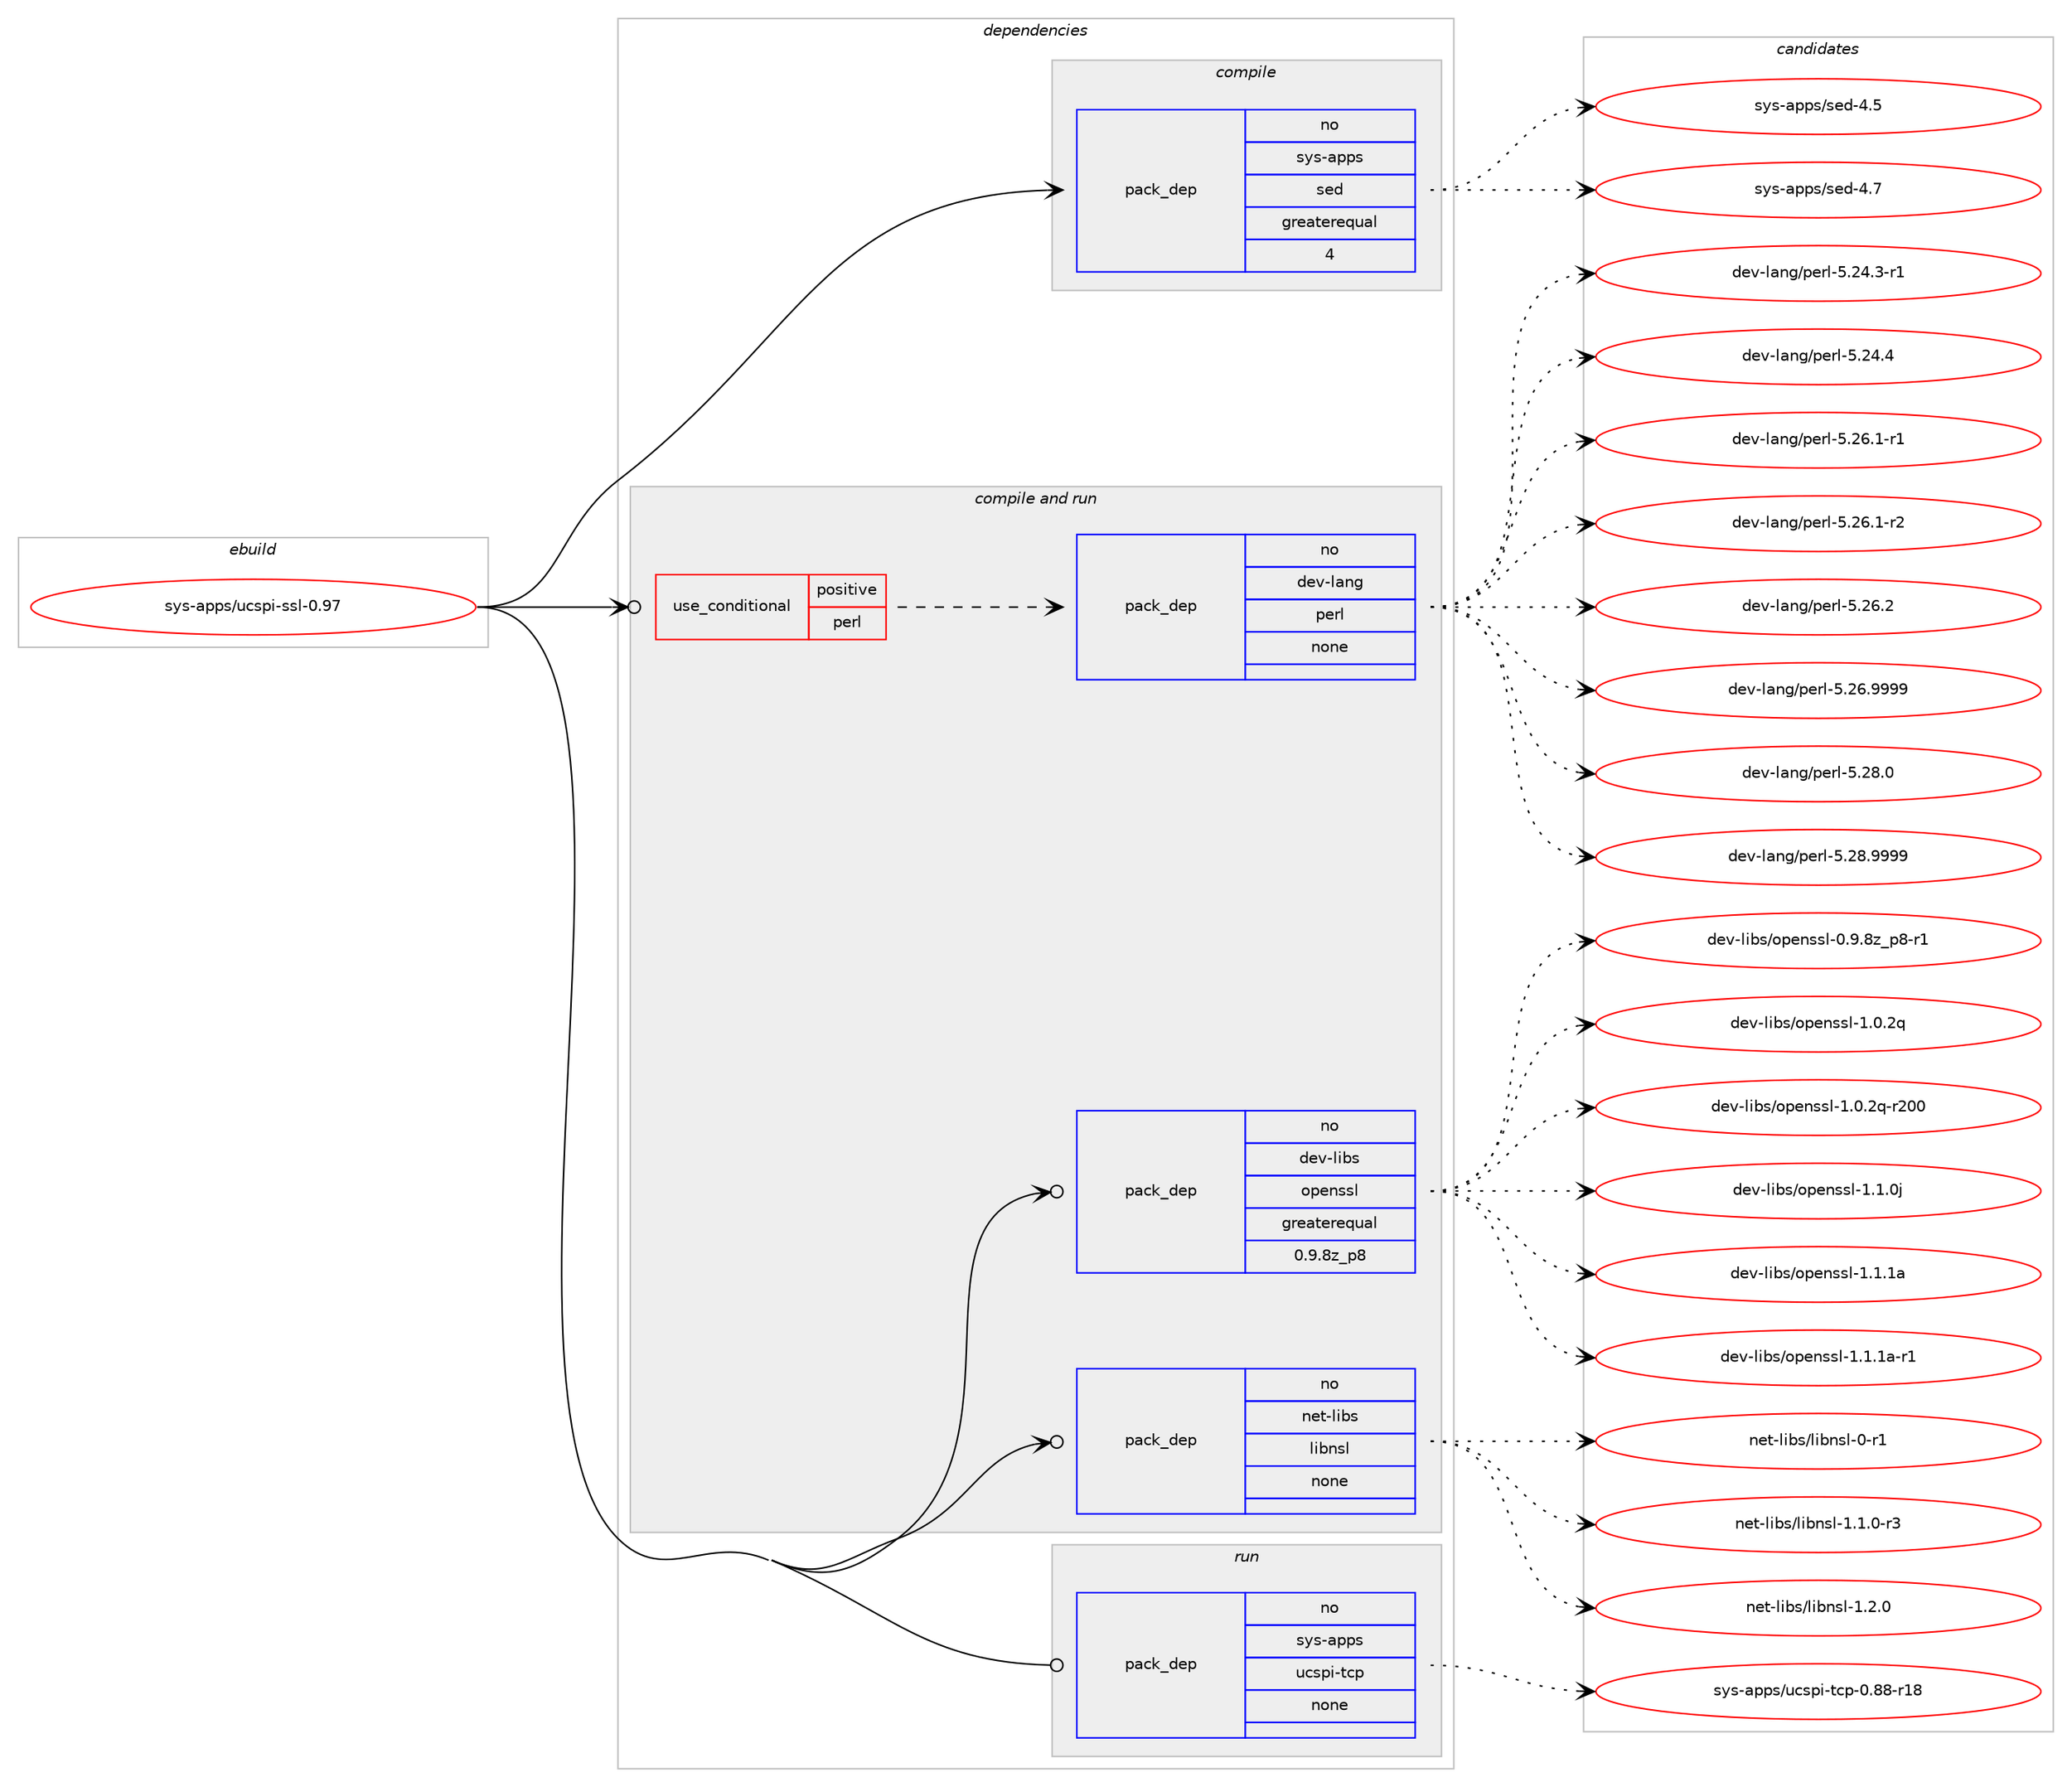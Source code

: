 digraph prolog {

# *************
# Graph options
# *************

newrank=true;
concentrate=true;
compound=true;
graph [rankdir=LR,fontname=Helvetica,fontsize=10,ranksep=1.5];#, ranksep=2.5, nodesep=0.2];
edge  [arrowhead=vee];
node  [fontname=Helvetica,fontsize=10];

# **********
# The ebuild
# **********

subgraph cluster_leftcol {
color=gray;
rank=same;
label=<<i>ebuild</i>>;
id [label="sys-apps/ucspi-ssl-0.97", color=red, width=4, href="../sys-apps/ucspi-ssl-0.97.svg"];
}

# ****************
# The dependencies
# ****************

subgraph cluster_midcol {
color=gray;
label=<<i>dependencies</i>>;
subgraph cluster_compile {
fillcolor="#eeeeee";
style=filled;
label=<<i>compile</i>>;
subgraph pack5402 {
dependency6551 [label=<<TABLE BORDER="0" CELLBORDER="1" CELLSPACING="0" CELLPADDING="4" WIDTH="220"><TR><TD ROWSPAN="6" CELLPADDING="30">pack_dep</TD></TR><TR><TD WIDTH="110">no</TD></TR><TR><TD>sys-apps</TD></TR><TR><TD>sed</TD></TR><TR><TD>greaterequal</TD></TR><TR><TD>4</TD></TR></TABLE>>, shape=none, color=blue];
}
id:e -> dependency6551:w [weight=20,style="solid",arrowhead="vee"];
}
subgraph cluster_compileandrun {
fillcolor="#eeeeee";
style=filled;
label=<<i>compile and run</i>>;
subgraph cond1002 {
dependency6552 [label=<<TABLE BORDER="0" CELLBORDER="1" CELLSPACING="0" CELLPADDING="4"><TR><TD ROWSPAN="3" CELLPADDING="10">use_conditional</TD></TR><TR><TD>positive</TD></TR><TR><TD>perl</TD></TR></TABLE>>, shape=none, color=red];
subgraph pack5403 {
dependency6553 [label=<<TABLE BORDER="0" CELLBORDER="1" CELLSPACING="0" CELLPADDING="4" WIDTH="220"><TR><TD ROWSPAN="6" CELLPADDING="30">pack_dep</TD></TR><TR><TD WIDTH="110">no</TD></TR><TR><TD>dev-lang</TD></TR><TR><TD>perl</TD></TR><TR><TD>none</TD></TR><TR><TD></TD></TR></TABLE>>, shape=none, color=blue];
}
dependency6552:e -> dependency6553:w [weight=20,style="dashed",arrowhead="vee"];
}
id:e -> dependency6552:w [weight=20,style="solid",arrowhead="odotvee"];
subgraph pack5404 {
dependency6554 [label=<<TABLE BORDER="0" CELLBORDER="1" CELLSPACING="0" CELLPADDING="4" WIDTH="220"><TR><TD ROWSPAN="6" CELLPADDING="30">pack_dep</TD></TR><TR><TD WIDTH="110">no</TD></TR><TR><TD>dev-libs</TD></TR><TR><TD>openssl</TD></TR><TR><TD>greaterequal</TD></TR><TR><TD>0.9.8z_p8</TD></TR></TABLE>>, shape=none, color=blue];
}
id:e -> dependency6554:w [weight=20,style="solid",arrowhead="odotvee"];
subgraph pack5405 {
dependency6555 [label=<<TABLE BORDER="0" CELLBORDER="1" CELLSPACING="0" CELLPADDING="4" WIDTH="220"><TR><TD ROWSPAN="6" CELLPADDING="30">pack_dep</TD></TR><TR><TD WIDTH="110">no</TD></TR><TR><TD>net-libs</TD></TR><TR><TD>libnsl</TD></TR><TR><TD>none</TD></TR><TR><TD></TD></TR></TABLE>>, shape=none, color=blue];
}
id:e -> dependency6555:w [weight=20,style="solid",arrowhead="odotvee"];
}
subgraph cluster_run {
fillcolor="#eeeeee";
style=filled;
label=<<i>run</i>>;
subgraph pack5406 {
dependency6556 [label=<<TABLE BORDER="0" CELLBORDER="1" CELLSPACING="0" CELLPADDING="4" WIDTH="220"><TR><TD ROWSPAN="6" CELLPADDING="30">pack_dep</TD></TR><TR><TD WIDTH="110">no</TD></TR><TR><TD>sys-apps</TD></TR><TR><TD>ucspi-tcp</TD></TR><TR><TD>none</TD></TR><TR><TD></TD></TR></TABLE>>, shape=none, color=blue];
}
id:e -> dependency6556:w [weight=20,style="solid",arrowhead="odot"];
}
}

# **************
# The candidates
# **************

subgraph cluster_choices {
rank=same;
color=gray;
label=<<i>candidates</i>>;

subgraph choice5402 {
color=black;
nodesep=1;
choice11512111545971121121154711510110045524653 [label="sys-apps/sed-4.5", color=red, width=4,href="../sys-apps/sed-4.5.svg"];
choice11512111545971121121154711510110045524655 [label="sys-apps/sed-4.7", color=red, width=4,href="../sys-apps/sed-4.7.svg"];
dependency6551:e -> choice11512111545971121121154711510110045524653:w [style=dotted,weight="100"];
dependency6551:e -> choice11512111545971121121154711510110045524655:w [style=dotted,weight="100"];
}
subgraph choice5403 {
color=black;
nodesep=1;
choice100101118451089711010347112101114108455346505246514511449 [label="dev-lang/perl-5.24.3-r1", color=red, width=4,href="../dev-lang/perl-5.24.3-r1.svg"];
choice10010111845108971101034711210111410845534650524652 [label="dev-lang/perl-5.24.4", color=red, width=4,href="../dev-lang/perl-5.24.4.svg"];
choice100101118451089711010347112101114108455346505446494511449 [label="dev-lang/perl-5.26.1-r1", color=red, width=4,href="../dev-lang/perl-5.26.1-r1.svg"];
choice100101118451089711010347112101114108455346505446494511450 [label="dev-lang/perl-5.26.1-r2", color=red, width=4,href="../dev-lang/perl-5.26.1-r2.svg"];
choice10010111845108971101034711210111410845534650544650 [label="dev-lang/perl-5.26.2", color=red, width=4,href="../dev-lang/perl-5.26.2.svg"];
choice10010111845108971101034711210111410845534650544657575757 [label="dev-lang/perl-5.26.9999", color=red, width=4,href="../dev-lang/perl-5.26.9999.svg"];
choice10010111845108971101034711210111410845534650564648 [label="dev-lang/perl-5.28.0", color=red, width=4,href="../dev-lang/perl-5.28.0.svg"];
choice10010111845108971101034711210111410845534650564657575757 [label="dev-lang/perl-5.28.9999", color=red, width=4,href="../dev-lang/perl-5.28.9999.svg"];
dependency6553:e -> choice100101118451089711010347112101114108455346505246514511449:w [style=dotted,weight="100"];
dependency6553:e -> choice10010111845108971101034711210111410845534650524652:w [style=dotted,weight="100"];
dependency6553:e -> choice100101118451089711010347112101114108455346505446494511449:w [style=dotted,weight="100"];
dependency6553:e -> choice100101118451089711010347112101114108455346505446494511450:w [style=dotted,weight="100"];
dependency6553:e -> choice10010111845108971101034711210111410845534650544650:w [style=dotted,weight="100"];
dependency6553:e -> choice10010111845108971101034711210111410845534650544657575757:w [style=dotted,weight="100"];
dependency6553:e -> choice10010111845108971101034711210111410845534650564648:w [style=dotted,weight="100"];
dependency6553:e -> choice10010111845108971101034711210111410845534650564657575757:w [style=dotted,weight="100"];
}
subgraph choice5404 {
color=black;
nodesep=1;
choice10010111845108105981154711111210111011511510845484657465612295112564511449 [label="dev-libs/openssl-0.9.8z_p8-r1", color=red, width=4,href="../dev-libs/openssl-0.9.8z_p8-r1.svg"];
choice100101118451081059811547111112101110115115108454946484650113 [label="dev-libs/openssl-1.0.2q", color=red, width=4,href="../dev-libs/openssl-1.0.2q.svg"];
choice10010111845108105981154711111210111011511510845494648465011345114504848 [label="dev-libs/openssl-1.0.2q-r200", color=red, width=4,href="../dev-libs/openssl-1.0.2q-r200.svg"];
choice100101118451081059811547111112101110115115108454946494648106 [label="dev-libs/openssl-1.1.0j", color=red, width=4,href="../dev-libs/openssl-1.1.0j.svg"];
choice10010111845108105981154711111210111011511510845494649464997 [label="dev-libs/openssl-1.1.1a", color=red, width=4,href="../dev-libs/openssl-1.1.1a.svg"];
choice100101118451081059811547111112101110115115108454946494649974511449 [label="dev-libs/openssl-1.1.1a-r1", color=red, width=4,href="../dev-libs/openssl-1.1.1a-r1.svg"];
dependency6554:e -> choice10010111845108105981154711111210111011511510845484657465612295112564511449:w [style=dotted,weight="100"];
dependency6554:e -> choice100101118451081059811547111112101110115115108454946484650113:w [style=dotted,weight="100"];
dependency6554:e -> choice10010111845108105981154711111210111011511510845494648465011345114504848:w [style=dotted,weight="100"];
dependency6554:e -> choice100101118451081059811547111112101110115115108454946494648106:w [style=dotted,weight="100"];
dependency6554:e -> choice10010111845108105981154711111210111011511510845494649464997:w [style=dotted,weight="100"];
dependency6554:e -> choice100101118451081059811547111112101110115115108454946494649974511449:w [style=dotted,weight="100"];
}
subgraph choice5405 {
color=black;
nodesep=1;
choice1101011164510810598115471081059811011510845484511449 [label="net-libs/libnsl-0-r1", color=red, width=4,href="../net-libs/libnsl-0-r1.svg"];
choice110101116451081059811547108105981101151084549464946484511451 [label="net-libs/libnsl-1.1.0-r3", color=red, width=4,href="../net-libs/libnsl-1.1.0-r3.svg"];
choice11010111645108105981154710810598110115108454946504648 [label="net-libs/libnsl-1.2.0", color=red, width=4,href="../net-libs/libnsl-1.2.0.svg"];
dependency6555:e -> choice1101011164510810598115471081059811011510845484511449:w [style=dotted,weight="100"];
dependency6555:e -> choice110101116451081059811547108105981101151084549464946484511451:w [style=dotted,weight="100"];
dependency6555:e -> choice11010111645108105981154710810598110115108454946504648:w [style=dotted,weight="100"];
}
subgraph choice5406 {
color=black;
nodesep=1;
choice1151211154597112112115471179911511210545116991124548465656451144956 [label="sys-apps/ucspi-tcp-0.88-r18", color=red, width=4,href="../sys-apps/ucspi-tcp-0.88-r18.svg"];
dependency6556:e -> choice1151211154597112112115471179911511210545116991124548465656451144956:w [style=dotted,weight="100"];
}
}

}

